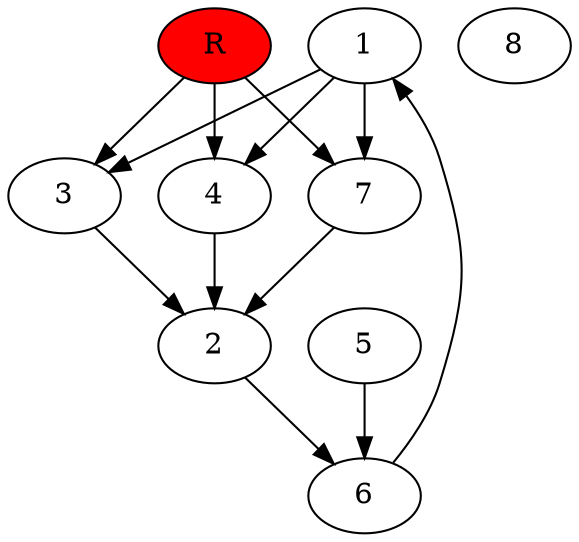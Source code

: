 digraph prb38785 {
	1
	2
	3
	4
	5
	6
	7
	8
	R [fillcolor="#ff0000" style=filled]
	1 -> 3
	1 -> 4
	1 -> 7
	2 -> 6
	3 -> 2
	4 -> 2
	5 -> 6
	6 -> 1
	7 -> 2
	R -> 3
	R -> 4
	R -> 7
}
